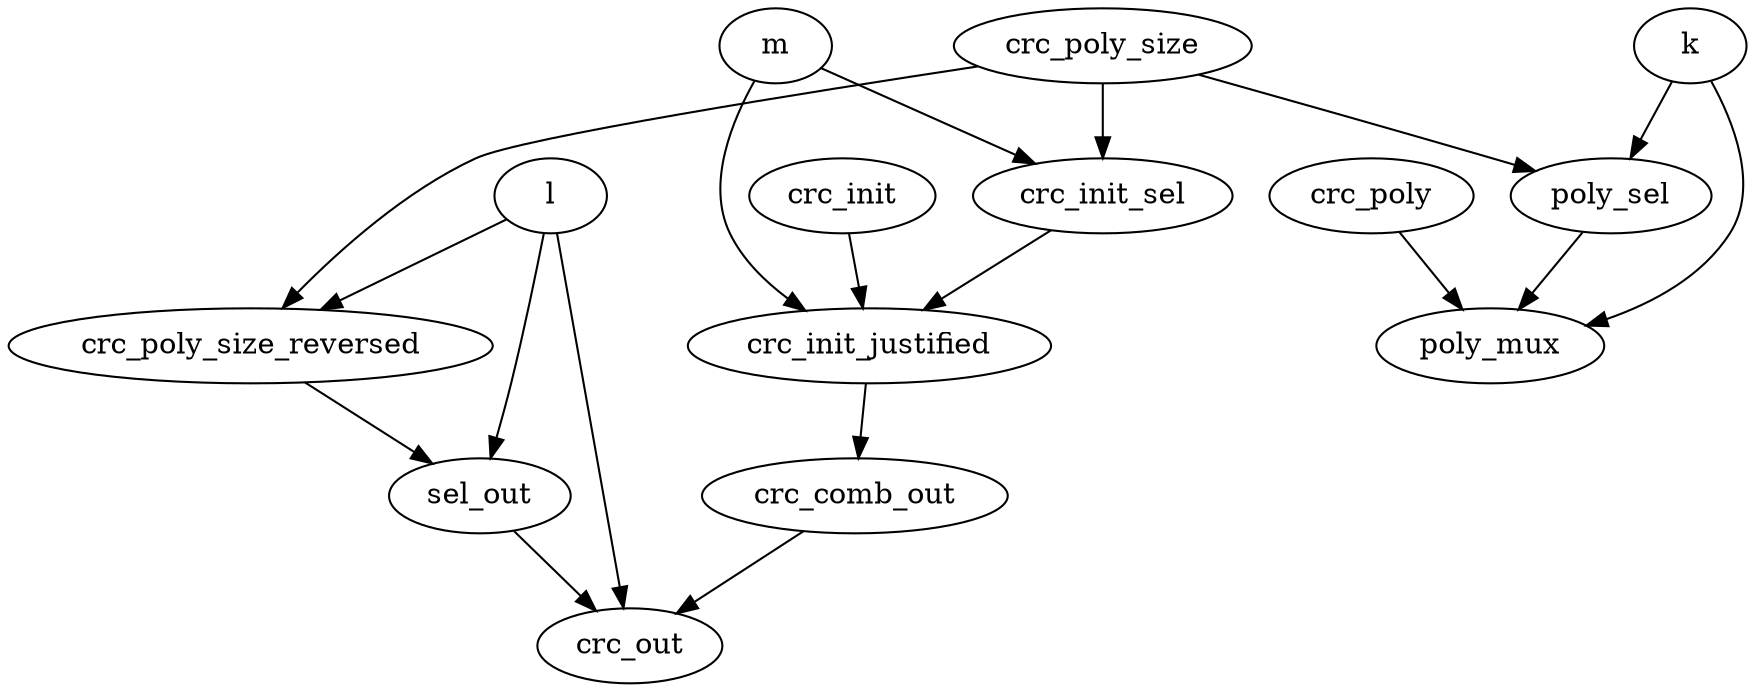 strict digraph "" {
	crc_poly_size_reversed -> sel_out	 [weight=1.0];
	crc_poly -> poly_mux	 [weight=2.0];
	crc_poly_size -> crc_poly_size_reversed	 [weight=1.0];
	crc_poly_size -> crc_init_sel	 [weight=1.0];
	crc_poly_size -> poly_sel	 [weight=1.0];
	k -> poly_mux	 [weight=1.0];
	k -> poly_sel	 [weight=1.0];
	crc_comb_out -> crc_out	 [weight=1.0];
	m -> crc_init_sel	 [weight=1.0];
	m -> crc_init_justified	 [weight=1.0];
	l -> crc_poly_size_reversed	 [weight=1.0];
	l -> crc_out	 [weight=1.0];
	l -> sel_out	 [weight=1.0];
	sel_out -> crc_out	 [weight=1.0];
	crc_init_sel -> crc_init_justified	 [weight=1.0];
	crc_init_justified -> crc_comb_out	 [weight=1.0];
	poly_sel -> poly_mux	 [weight=1.0];
	crc_init -> crc_init_justified	 [weight=1.0];
}
